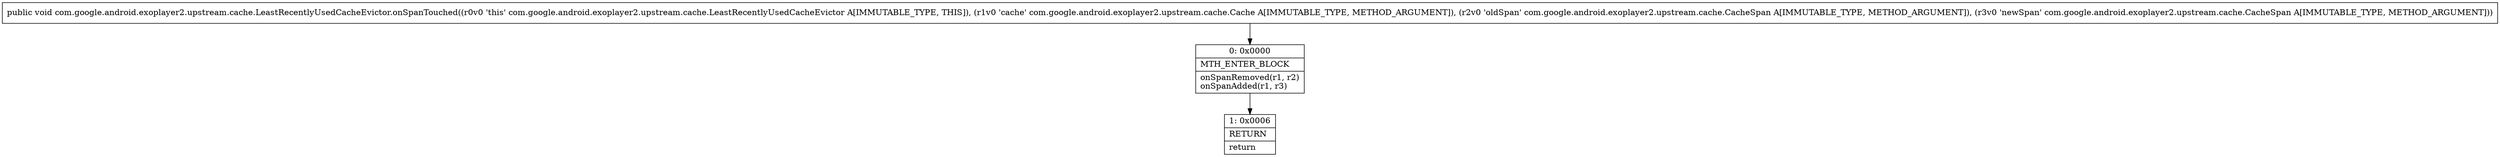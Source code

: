 digraph "CFG forcom.google.android.exoplayer2.upstream.cache.LeastRecentlyUsedCacheEvictor.onSpanTouched(Lcom\/google\/android\/exoplayer2\/upstream\/cache\/Cache;Lcom\/google\/android\/exoplayer2\/upstream\/cache\/CacheSpan;Lcom\/google\/android\/exoplayer2\/upstream\/cache\/CacheSpan;)V" {
Node_0 [shape=record,label="{0\:\ 0x0000|MTH_ENTER_BLOCK\l|onSpanRemoved(r1, r2)\lonSpanAdded(r1, r3)\l}"];
Node_1 [shape=record,label="{1\:\ 0x0006|RETURN\l|return\l}"];
MethodNode[shape=record,label="{public void com.google.android.exoplayer2.upstream.cache.LeastRecentlyUsedCacheEvictor.onSpanTouched((r0v0 'this' com.google.android.exoplayer2.upstream.cache.LeastRecentlyUsedCacheEvictor A[IMMUTABLE_TYPE, THIS]), (r1v0 'cache' com.google.android.exoplayer2.upstream.cache.Cache A[IMMUTABLE_TYPE, METHOD_ARGUMENT]), (r2v0 'oldSpan' com.google.android.exoplayer2.upstream.cache.CacheSpan A[IMMUTABLE_TYPE, METHOD_ARGUMENT]), (r3v0 'newSpan' com.google.android.exoplayer2.upstream.cache.CacheSpan A[IMMUTABLE_TYPE, METHOD_ARGUMENT])) }"];
MethodNode -> Node_0;
Node_0 -> Node_1;
}

